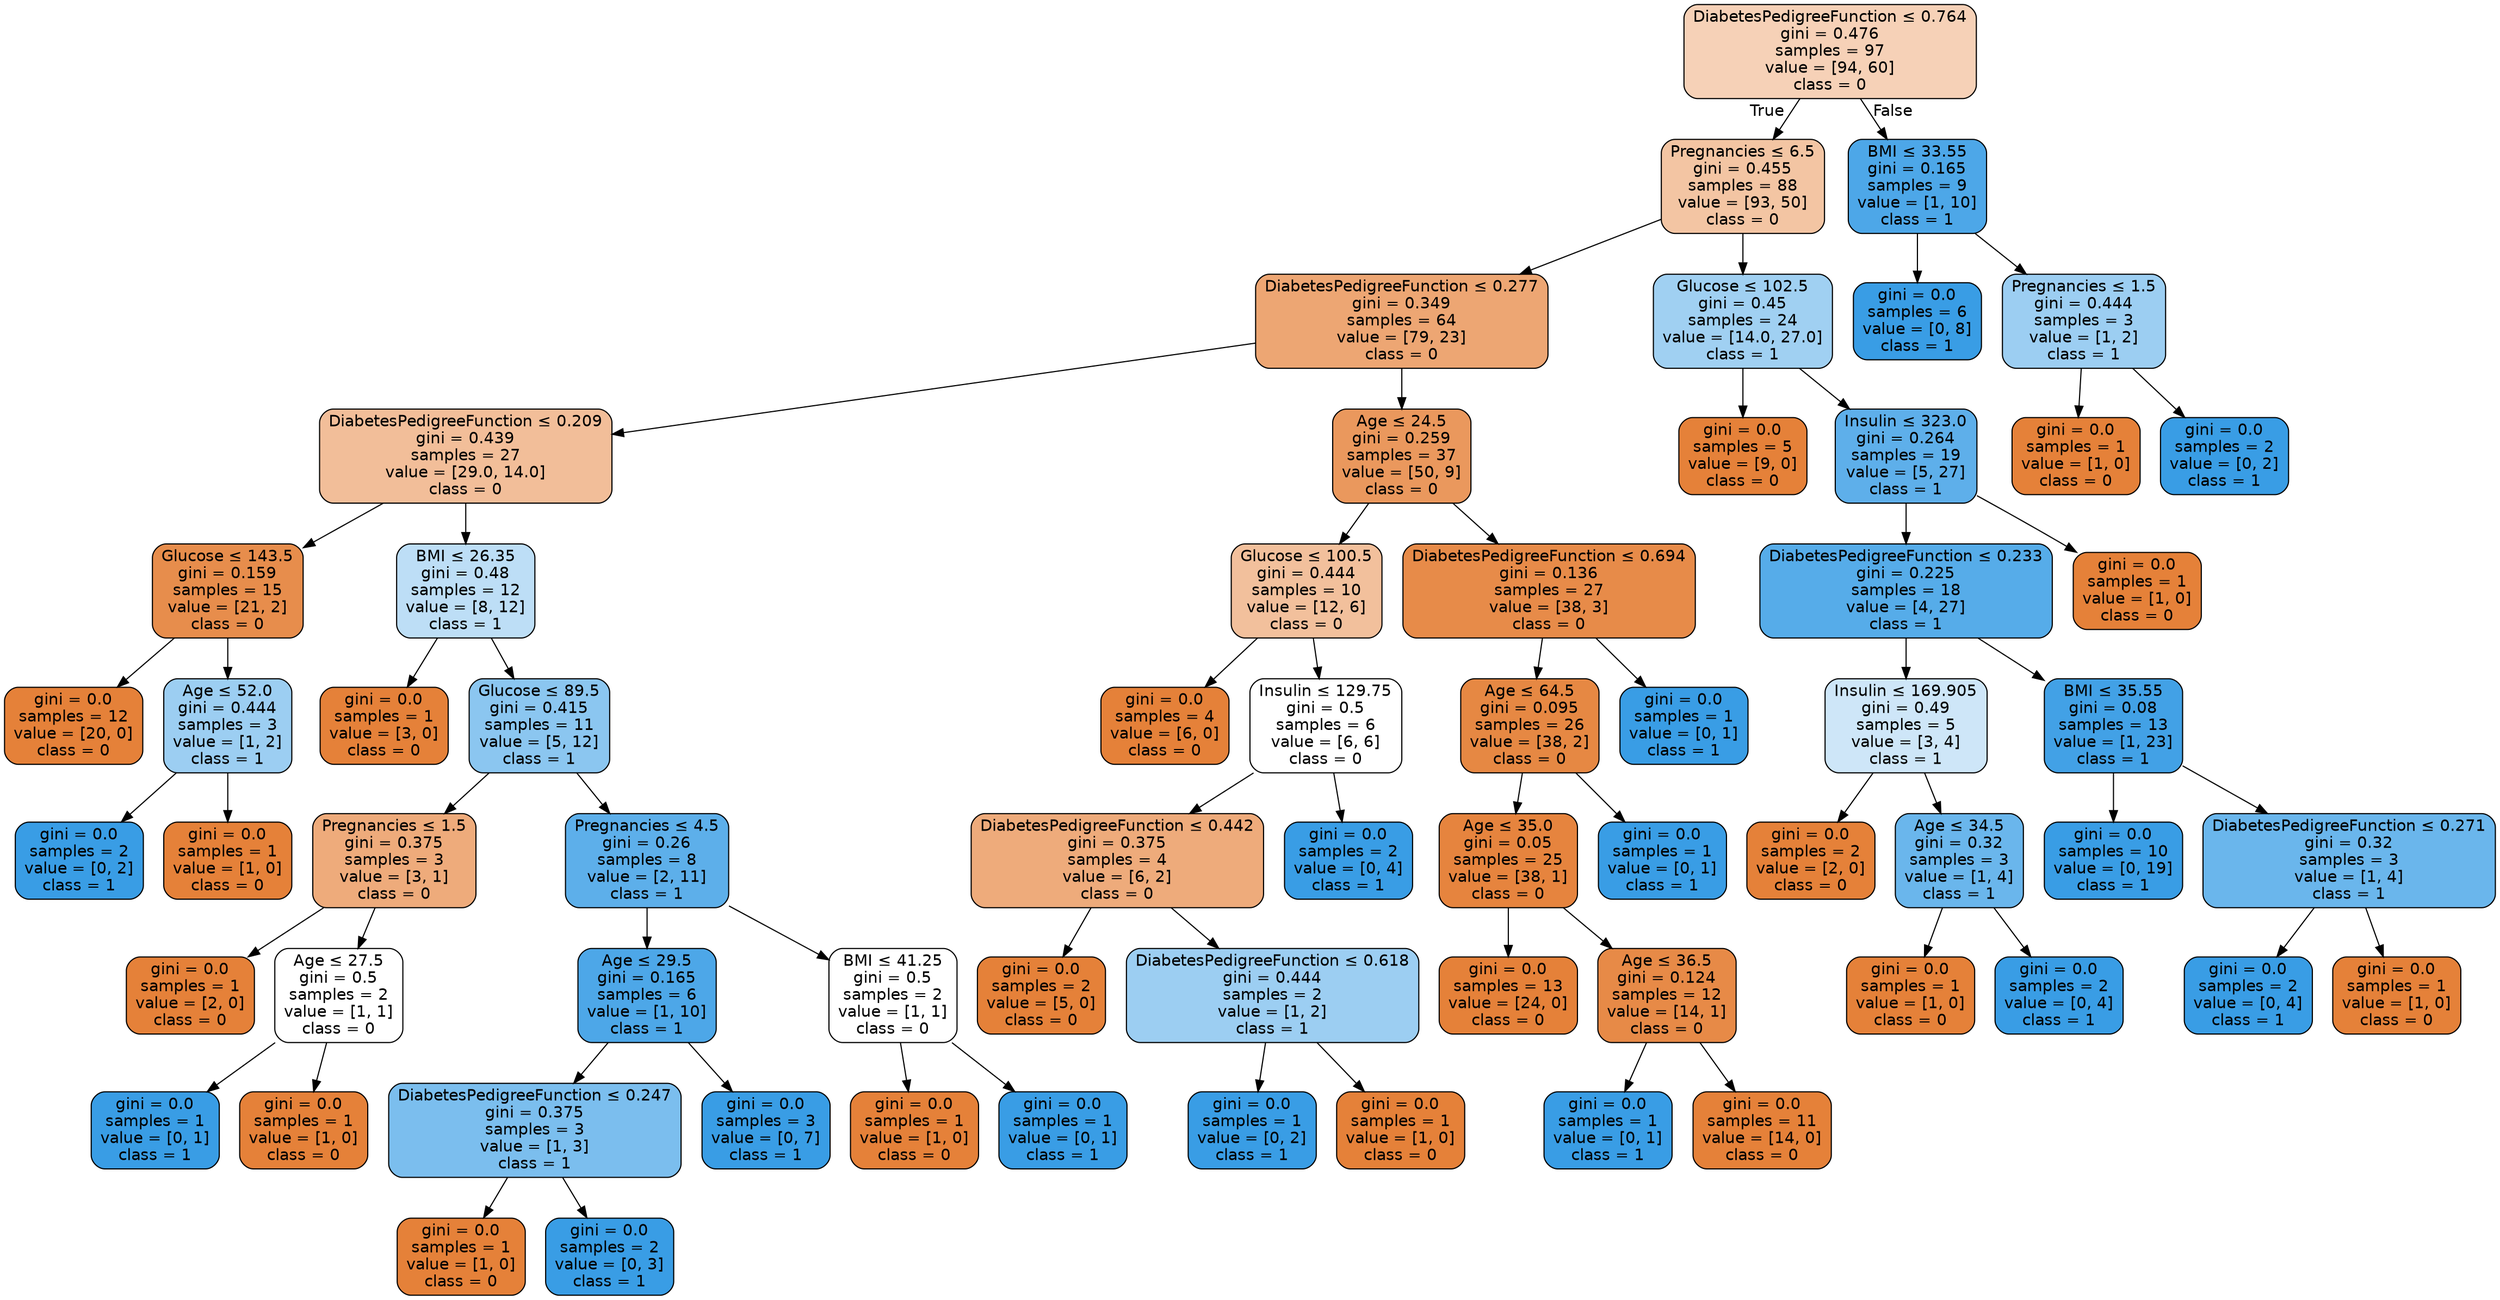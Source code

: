 digraph Tree {
node [shape=box, style="filled, rounded", color="black", fontname="helvetica"] ;
edge [fontname="helvetica"] ;
0 [label=<DiabetesPedigreeFunction &le; 0.764<br/>gini = 0.476<br/>samples = 97<br/>value = [94, 60]<br/>class = 0>, fillcolor="#f6d1b7"] ;
1 [label=<Pregnancies &le; 6.5<br/>gini = 0.455<br/>samples = 88<br/>value = [93, 50]<br/>class = 0>, fillcolor="#f3c5a3"] ;
0 -> 1 [labeldistance=2.5, labelangle=45, headlabel="True"] ;
2 [label=<DiabetesPedigreeFunction &le; 0.277<br/>gini = 0.349<br/>samples = 64<br/>value = [79, 23]<br/>class = 0>, fillcolor="#eda673"] ;
1 -> 2 ;
3 [label=<DiabetesPedigreeFunction &le; 0.209<br/>gini = 0.439<br/>samples = 27<br/>value = [29.0, 14.0]<br/>class = 0>, fillcolor="#f2be99"] ;
2 -> 3 ;
4 [label=<Glucose &le; 143.5<br/>gini = 0.159<br/>samples = 15<br/>value = [21, 2]<br/>class = 0>, fillcolor="#e78d4c"] ;
3 -> 4 ;
5 [label=<gini = 0.0<br/>samples = 12<br/>value = [20, 0]<br/>class = 0>, fillcolor="#e58139"] ;
4 -> 5 ;
6 [label=<Age &le; 52.0<br/>gini = 0.444<br/>samples = 3<br/>value = [1, 2]<br/>class = 1>, fillcolor="#9ccef2"] ;
4 -> 6 ;
7 [label=<gini = 0.0<br/>samples = 2<br/>value = [0, 2]<br/>class = 1>, fillcolor="#399de5"] ;
6 -> 7 ;
8 [label=<gini = 0.0<br/>samples = 1<br/>value = [1, 0]<br/>class = 0>, fillcolor="#e58139"] ;
6 -> 8 ;
9 [label=<BMI &le; 26.35<br/>gini = 0.48<br/>samples = 12<br/>value = [8, 12]<br/>class = 1>, fillcolor="#bddef6"] ;
3 -> 9 ;
10 [label=<gini = 0.0<br/>samples = 1<br/>value = [3, 0]<br/>class = 0>, fillcolor="#e58139"] ;
9 -> 10 ;
11 [label=<Glucose &le; 89.5<br/>gini = 0.415<br/>samples = 11<br/>value = [5, 12]<br/>class = 1>, fillcolor="#8bc6f0"] ;
9 -> 11 ;
12 [label=<Pregnancies &le; 1.5<br/>gini = 0.375<br/>samples = 3<br/>value = [3, 1]<br/>class = 0>, fillcolor="#eeab7b"] ;
11 -> 12 ;
13 [label=<gini = 0.0<br/>samples = 1<br/>value = [2, 0]<br/>class = 0>, fillcolor="#e58139"] ;
12 -> 13 ;
14 [label=<Age &le; 27.5<br/>gini = 0.5<br/>samples = 2<br/>value = [1, 1]<br/>class = 0>, fillcolor="#ffffff"] ;
12 -> 14 ;
15 [label=<gini = 0.0<br/>samples = 1<br/>value = [0, 1]<br/>class = 1>, fillcolor="#399de5"] ;
14 -> 15 ;
16 [label=<gini = 0.0<br/>samples = 1<br/>value = [1, 0]<br/>class = 0>, fillcolor="#e58139"] ;
14 -> 16 ;
17 [label=<Pregnancies &le; 4.5<br/>gini = 0.26<br/>samples = 8<br/>value = [2, 11]<br/>class = 1>, fillcolor="#5dafea"] ;
11 -> 17 ;
18 [label=<Age &le; 29.5<br/>gini = 0.165<br/>samples = 6<br/>value = [1, 10]<br/>class = 1>, fillcolor="#4da7e8"] ;
17 -> 18 ;
19 [label=<DiabetesPedigreeFunction &le; 0.247<br/>gini = 0.375<br/>samples = 3<br/>value = [1, 3]<br/>class = 1>, fillcolor="#7bbeee"] ;
18 -> 19 ;
20 [label=<gini = 0.0<br/>samples = 1<br/>value = [1, 0]<br/>class = 0>, fillcolor="#e58139"] ;
19 -> 20 ;
21 [label=<gini = 0.0<br/>samples = 2<br/>value = [0, 3]<br/>class = 1>, fillcolor="#399de5"] ;
19 -> 21 ;
22 [label=<gini = 0.0<br/>samples = 3<br/>value = [0, 7]<br/>class = 1>, fillcolor="#399de5"] ;
18 -> 22 ;
23 [label=<BMI &le; 41.25<br/>gini = 0.5<br/>samples = 2<br/>value = [1, 1]<br/>class = 0>, fillcolor="#ffffff"] ;
17 -> 23 ;
24 [label=<gini = 0.0<br/>samples = 1<br/>value = [1, 0]<br/>class = 0>, fillcolor="#e58139"] ;
23 -> 24 ;
25 [label=<gini = 0.0<br/>samples = 1<br/>value = [0, 1]<br/>class = 1>, fillcolor="#399de5"] ;
23 -> 25 ;
26 [label=<Age &le; 24.5<br/>gini = 0.259<br/>samples = 37<br/>value = [50, 9]<br/>class = 0>, fillcolor="#ea985d"] ;
2 -> 26 ;
27 [label=<Glucose &le; 100.5<br/>gini = 0.444<br/>samples = 10<br/>value = [12, 6]<br/>class = 0>, fillcolor="#f2c09c"] ;
26 -> 27 ;
28 [label=<gini = 0.0<br/>samples = 4<br/>value = [6, 0]<br/>class = 0>, fillcolor="#e58139"] ;
27 -> 28 ;
29 [label=<Insulin &le; 129.75<br/>gini = 0.5<br/>samples = 6<br/>value = [6, 6]<br/>class = 0>, fillcolor="#ffffff"] ;
27 -> 29 ;
30 [label=<DiabetesPedigreeFunction &le; 0.442<br/>gini = 0.375<br/>samples = 4<br/>value = [6, 2]<br/>class = 0>, fillcolor="#eeab7b"] ;
29 -> 30 ;
31 [label=<gini = 0.0<br/>samples = 2<br/>value = [5, 0]<br/>class = 0>, fillcolor="#e58139"] ;
30 -> 31 ;
32 [label=<DiabetesPedigreeFunction &le; 0.618<br/>gini = 0.444<br/>samples = 2<br/>value = [1, 2]<br/>class = 1>, fillcolor="#9ccef2"] ;
30 -> 32 ;
33 [label=<gini = 0.0<br/>samples = 1<br/>value = [0, 2]<br/>class = 1>, fillcolor="#399de5"] ;
32 -> 33 ;
34 [label=<gini = 0.0<br/>samples = 1<br/>value = [1, 0]<br/>class = 0>, fillcolor="#e58139"] ;
32 -> 34 ;
35 [label=<gini = 0.0<br/>samples = 2<br/>value = [0, 4]<br/>class = 1>, fillcolor="#399de5"] ;
29 -> 35 ;
36 [label=<DiabetesPedigreeFunction &le; 0.694<br/>gini = 0.136<br/>samples = 27<br/>value = [38, 3]<br/>class = 0>, fillcolor="#e78b49"] ;
26 -> 36 ;
37 [label=<Age &le; 64.5<br/>gini = 0.095<br/>samples = 26<br/>value = [38, 2]<br/>class = 0>, fillcolor="#e68843"] ;
36 -> 37 ;
38 [label=<Age &le; 35.0<br/>gini = 0.05<br/>samples = 25<br/>value = [38, 1]<br/>class = 0>, fillcolor="#e6843e"] ;
37 -> 38 ;
39 [label=<gini = 0.0<br/>samples = 13<br/>value = [24, 0]<br/>class = 0>, fillcolor="#e58139"] ;
38 -> 39 ;
40 [label=<Age &le; 36.5<br/>gini = 0.124<br/>samples = 12<br/>value = [14, 1]<br/>class = 0>, fillcolor="#e78a47"] ;
38 -> 40 ;
41 [label=<gini = 0.0<br/>samples = 1<br/>value = [0, 1]<br/>class = 1>, fillcolor="#399de5"] ;
40 -> 41 ;
42 [label=<gini = 0.0<br/>samples = 11<br/>value = [14, 0]<br/>class = 0>, fillcolor="#e58139"] ;
40 -> 42 ;
43 [label=<gini = 0.0<br/>samples = 1<br/>value = [0, 1]<br/>class = 1>, fillcolor="#399de5"] ;
37 -> 43 ;
44 [label=<gini = 0.0<br/>samples = 1<br/>value = [0, 1]<br/>class = 1>, fillcolor="#399de5"] ;
36 -> 44 ;
45 [label=<Glucose &le; 102.5<br/>gini = 0.45<br/>samples = 24<br/>value = [14.0, 27.0]<br/>class = 1>, fillcolor="#a0d0f2"] ;
1 -> 45 ;
46 [label=<gini = 0.0<br/>samples = 5<br/>value = [9, 0]<br/>class = 0>, fillcolor="#e58139"] ;
45 -> 46 ;
47 [label=<Insulin &le; 323.0<br/>gini = 0.264<br/>samples = 19<br/>value = [5, 27]<br/>class = 1>, fillcolor="#5eafea"] ;
45 -> 47 ;
48 [label=<DiabetesPedigreeFunction &le; 0.233<br/>gini = 0.225<br/>samples = 18<br/>value = [4, 27]<br/>class = 1>, fillcolor="#56ace9"] ;
47 -> 48 ;
49 [label=<Insulin &le; 169.905<br/>gini = 0.49<br/>samples = 5<br/>value = [3, 4]<br/>class = 1>, fillcolor="#cee6f8"] ;
48 -> 49 ;
50 [label=<gini = 0.0<br/>samples = 2<br/>value = [2, 0]<br/>class = 0>, fillcolor="#e58139"] ;
49 -> 50 ;
51 [label=<Age &le; 34.5<br/>gini = 0.32<br/>samples = 3<br/>value = [1, 4]<br/>class = 1>, fillcolor="#6ab6ec"] ;
49 -> 51 ;
52 [label=<gini = 0.0<br/>samples = 1<br/>value = [1, 0]<br/>class = 0>, fillcolor="#e58139"] ;
51 -> 52 ;
53 [label=<gini = 0.0<br/>samples = 2<br/>value = [0, 4]<br/>class = 1>, fillcolor="#399de5"] ;
51 -> 53 ;
54 [label=<BMI &le; 35.55<br/>gini = 0.08<br/>samples = 13<br/>value = [1, 23]<br/>class = 1>, fillcolor="#42a1e6"] ;
48 -> 54 ;
55 [label=<gini = 0.0<br/>samples = 10<br/>value = [0, 19]<br/>class = 1>, fillcolor="#399de5"] ;
54 -> 55 ;
56 [label=<DiabetesPedigreeFunction &le; 0.271<br/>gini = 0.32<br/>samples = 3<br/>value = [1, 4]<br/>class = 1>, fillcolor="#6ab6ec"] ;
54 -> 56 ;
57 [label=<gini = 0.0<br/>samples = 2<br/>value = [0, 4]<br/>class = 1>, fillcolor="#399de5"] ;
56 -> 57 ;
58 [label=<gini = 0.0<br/>samples = 1<br/>value = [1, 0]<br/>class = 0>, fillcolor="#e58139"] ;
56 -> 58 ;
59 [label=<gini = 0.0<br/>samples = 1<br/>value = [1, 0]<br/>class = 0>, fillcolor="#e58139"] ;
47 -> 59 ;
60 [label=<BMI &le; 33.55<br/>gini = 0.165<br/>samples = 9<br/>value = [1, 10]<br/>class = 1>, fillcolor="#4da7e8"] ;
0 -> 60 [labeldistance=2.5, labelangle=-45, headlabel="False"] ;
61 [label=<gini = 0.0<br/>samples = 6<br/>value = [0, 8]<br/>class = 1>, fillcolor="#399de5"] ;
60 -> 61 ;
62 [label=<Pregnancies &le; 1.5<br/>gini = 0.444<br/>samples = 3<br/>value = [1, 2]<br/>class = 1>, fillcolor="#9ccef2"] ;
60 -> 62 ;
63 [label=<gini = 0.0<br/>samples = 1<br/>value = [1, 0]<br/>class = 0>, fillcolor="#e58139"] ;
62 -> 63 ;
64 [label=<gini = 0.0<br/>samples = 2<br/>value = [0, 2]<br/>class = 1>, fillcolor="#399de5"] ;
62 -> 64 ;
}